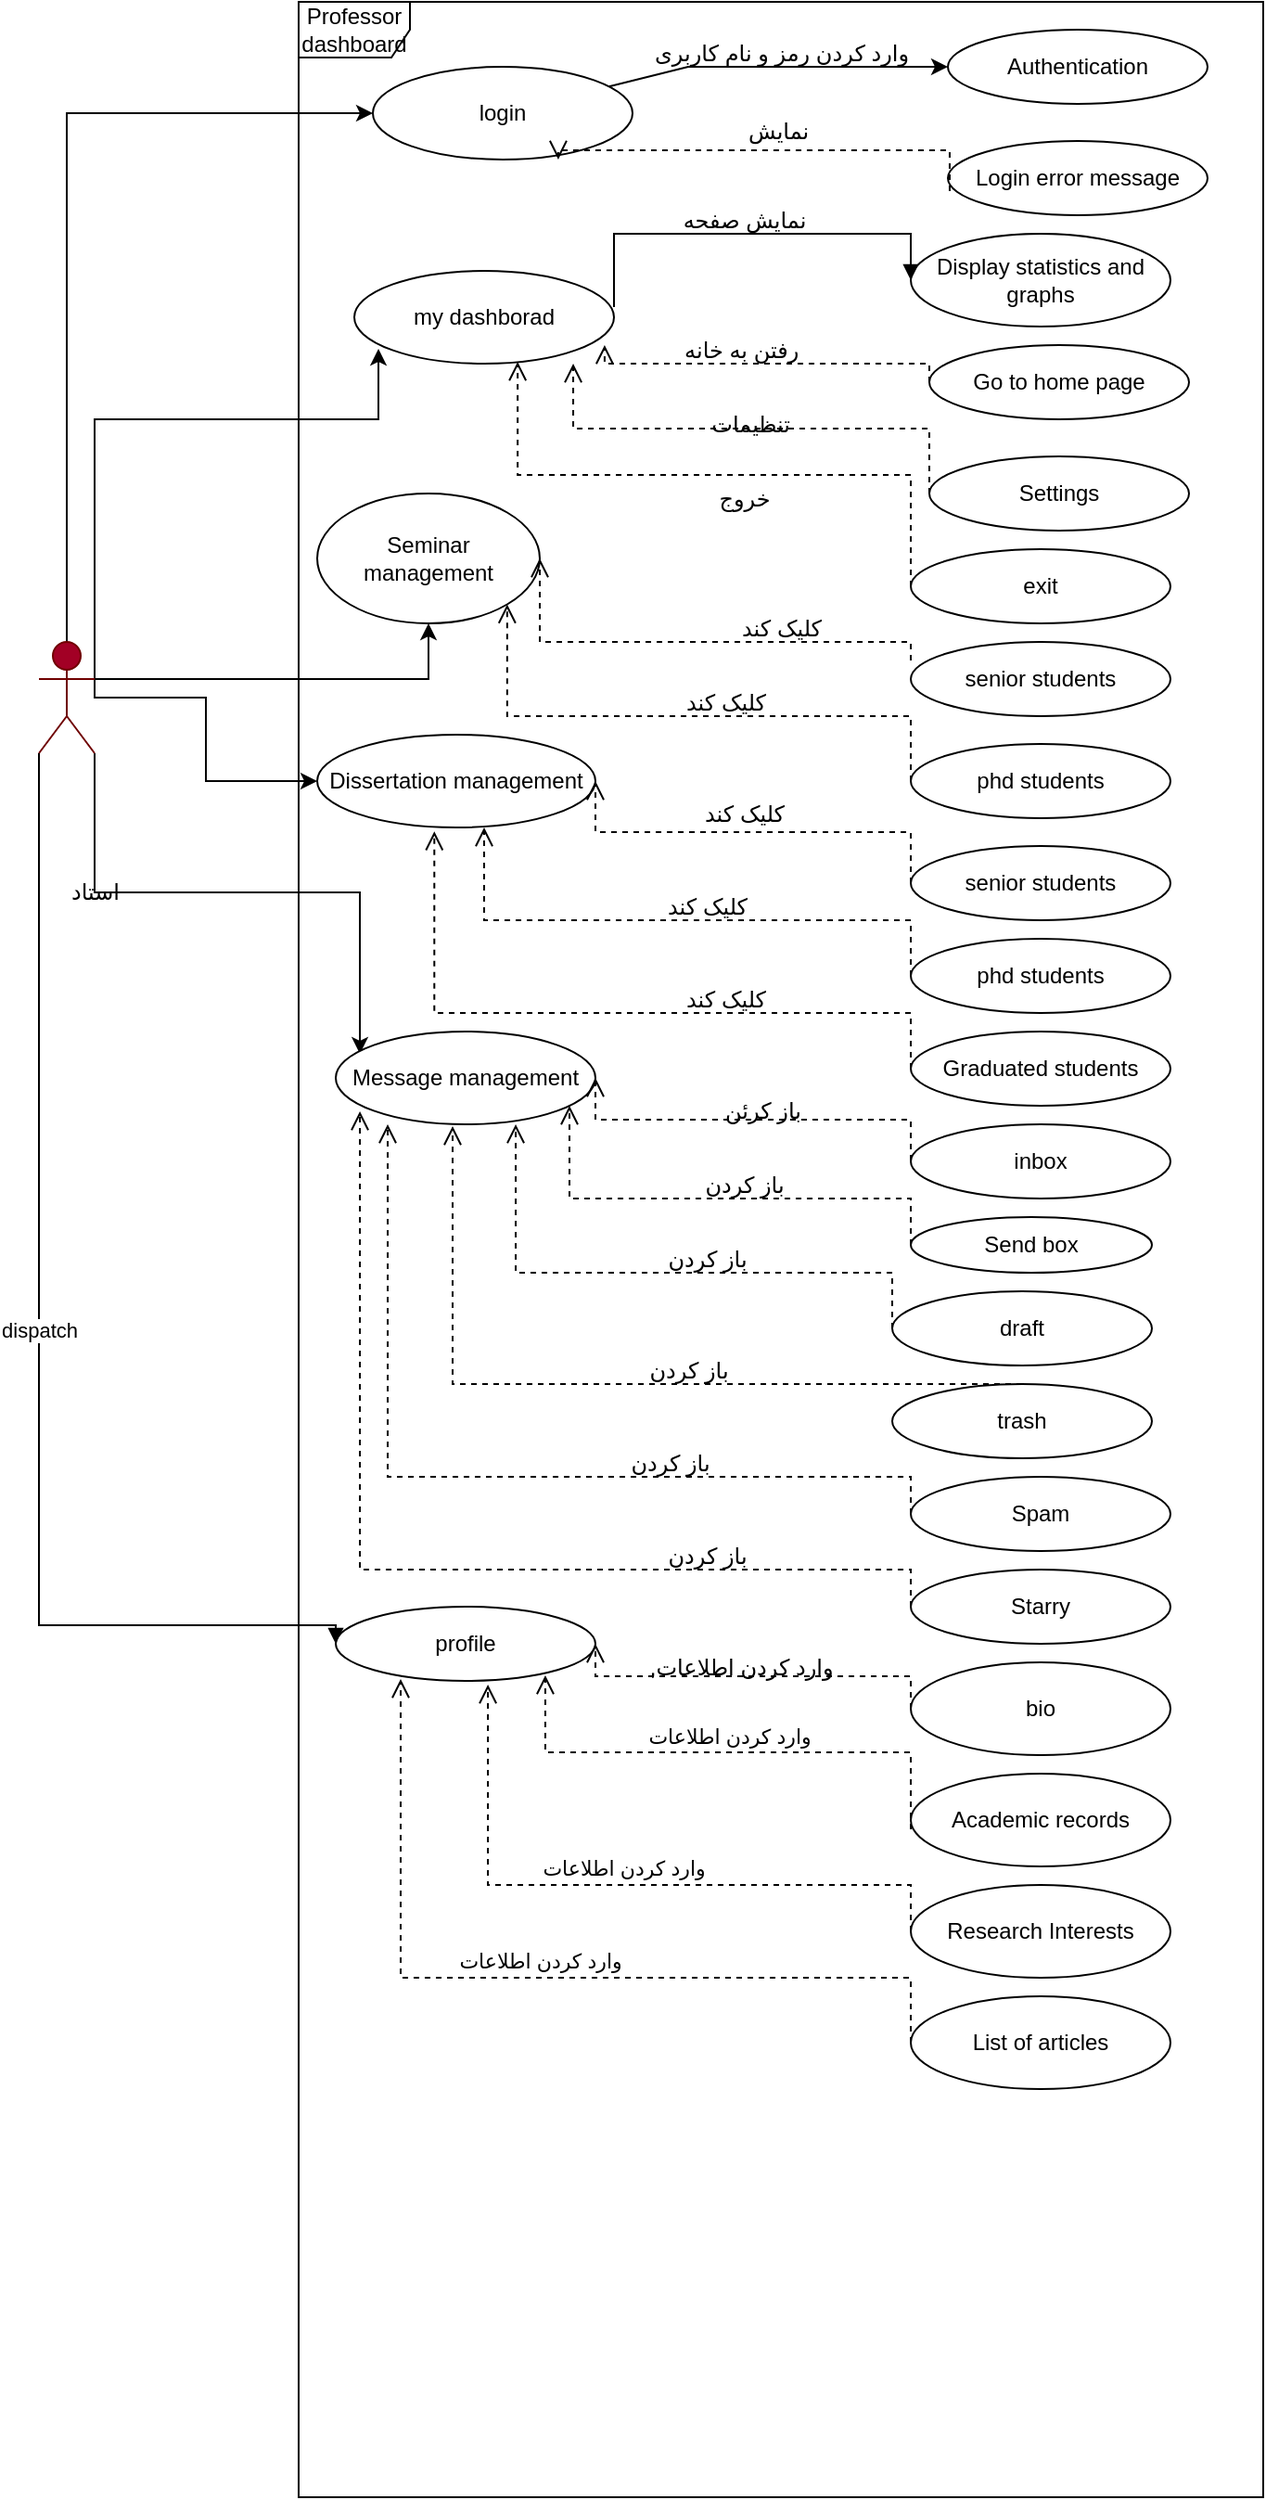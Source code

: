 <mxfile version="21.3.2" type="device">
  <diagram name="Page-1" id="UIRnUDCZDMQKXz7Z4AYx">
    <mxGraphModel dx="2284" dy="764" grid="1" gridSize="10" guides="1" tooltips="1" connect="1" arrows="1" fold="1" page="1" pageScale="1" pageWidth="850" pageHeight="1400" math="0" shadow="0">
      <root>
        <mxCell id="0" />
        <mxCell id="1" parent="0" />
        <mxCell id="VdzbKDm0IBD-AHOiRtZ1-39" style="edgeStyle=orthogonalEdgeStyle;rounded=0;orthogonalLoop=1;jettySize=auto;html=1;entryX=0.093;entryY=0.84;entryDx=0;entryDy=0;entryPerimeter=0;exitX=1;exitY=0.333;exitDx=0;exitDy=0;exitPerimeter=0;" edge="1" parent="1" source="VdzbKDm0IBD-AHOiRtZ1-1" target="VdzbKDm0IBD-AHOiRtZ1-13">
          <mxGeometry relative="1" as="geometry">
            <Array as="points">
              <mxPoint x="40" y="240" />
              <mxPoint x="193" y="240" />
            </Array>
          </mxGeometry>
        </mxCell>
        <mxCell id="VdzbKDm0IBD-AHOiRtZ1-41" style="edgeStyle=orthogonalEdgeStyle;rounded=0;orthogonalLoop=1;jettySize=auto;html=1;exitX=0.5;exitY=0;exitDx=0;exitDy=0;exitPerimeter=0;entryX=0;entryY=0.5;entryDx=0;entryDy=0;" edge="1" parent="1" source="VdzbKDm0IBD-AHOiRtZ1-1" target="VdzbKDm0IBD-AHOiRtZ1-6">
          <mxGeometry relative="1" as="geometry" />
        </mxCell>
        <mxCell id="VdzbKDm0IBD-AHOiRtZ1-43" style="edgeStyle=orthogonalEdgeStyle;rounded=0;orthogonalLoop=1;jettySize=auto;html=1;exitX=1;exitY=0.333;exitDx=0;exitDy=0;exitPerimeter=0;" edge="1" parent="1" source="VdzbKDm0IBD-AHOiRtZ1-1" target="VdzbKDm0IBD-AHOiRtZ1-22">
          <mxGeometry relative="1" as="geometry" />
        </mxCell>
        <mxCell id="VdzbKDm0IBD-AHOiRtZ1-45" style="edgeStyle=orthogonalEdgeStyle;rounded=0;orthogonalLoop=1;jettySize=auto;html=1;exitX=1;exitY=0.333;exitDx=0;exitDy=0;exitPerimeter=0;entryX=0;entryY=0.5;entryDx=0;entryDy=0;" edge="1" parent="1" source="VdzbKDm0IBD-AHOiRtZ1-1" target="VdzbKDm0IBD-AHOiRtZ1-30">
          <mxGeometry relative="1" as="geometry">
            <Array as="points">
              <mxPoint x="40" y="390" />
              <mxPoint x="100" y="390" />
              <mxPoint x="100" y="435" />
            </Array>
          </mxGeometry>
        </mxCell>
        <mxCell id="VdzbKDm0IBD-AHOiRtZ1-55" style="edgeStyle=orthogonalEdgeStyle;rounded=0;orthogonalLoop=1;jettySize=auto;html=1;exitX=1;exitY=1;exitDx=0;exitDy=0;exitPerimeter=0;entryX=0.093;entryY=0.24;entryDx=0;entryDy=0;entryPerimeter=0;" edge="1" parent="1" source="VdzbKDm0IBD-AHOiRtZ1-1" target="VdzbKDm0IBD-AHOiRtZ1-47">
          <mxGeometry relative="1" as="geometry" />
        </mxCell>
        <mxCell id="VdzbKDm0IBD-AHOiRtZ1-1" value="Actor" style="shape=umlActor;verticalLabelPosition=bottom;verticalAlign=top;html=1;outlineConnect=0;fillColor=#a20025;strokeColor=#6F0000;fontColor=#ffffff;" vertex="1" parent="1">
          <mxGeometry x="10" y="360" width="30" height="60" as="geometry" />
        </mxCell>
        <mxCell id="VdzbKDm0IBD-AHOiRtZ1-5" value="Professor dashboard" style="shape=umlFrame;whiteSpace=wrap;html=1;pointerEvents=0;" vertex="1" parent="1">
          <mxGeometry x="150" y="15" width="520" height="1345" as="geometry" />
        </mxCell>
        <mxCell id="VdzbKDm0IBD-AHOiRtZ1-6" value="login" style="ellipse;whiteSpace=wrap;html=1;" vertex="1" parent="1">
          <mxGeometry x="190" y="50" width="140" height="50" as="geometry" />
        </mxCell>
        <mxCell id="VdzbKDm0IBD-AHOiRtZ1-7" value="Authentication" style="ellipse;whiteSpace=wrap;html=1;" vertex="1" parent="1">
          <mxGeometry x="500" y="30" width="140" height="40" as="geometry" />
        </mxCell>
        <mxCell id="VdzbKDm0IBD-AHOiRtZ1-9" value="Login error message" style="ellipse;whiteSpace=wrap;html=1;" vertex="1" parent="1">
          <mxGeometry x="500" y="90" width="140" height="40" as="geometry" />
        </mxCell>
        <mxCell id="VdzbKDm0IBD-AHOiRtZ1-10" value="" style="endArrow=classic;html=1;rounded=0;" edge="1" parent="1" source="VdzbKDm0IBD-AHOiRtZ1-6" target="VdzbKDm0IBD-AHOiRtZ1-7">
          <mxGeometry width="50" height="50" relative="1" as="geometry">
            <mxPoint x="400" y="380" as="sourcePoint" />
            <mxPoint x="450" y="330" as="targetPoint" />
            <Array as="points">
              <mxPoint x="360" y="50" />
            </Array>
          </mxGeometry>
        </mxCell>
        <mxCell id="VdzbKDm0IBD-AHOiRtZ1-11" value="" style="html=1;verticalAlign=bottom;endArrow=open;dashed=1;endSize=8;edgeStyle=elbowEdgeStyle;elbow=vertical;curved=0;rounded=0;entryX=0.714;entryY=1;entryDx=0;entryDy=0;entryPerimeter=0;exitX=0.007;exitY=0.675;exitDx=0;exitDy=0;exitPerimeter=0;" edge="1" parent="1" source="VdzbKDm0IBD-AHOiRtZ1-9" target="VdzbKDm0IBD-AHOiRtZ1-6">
          <mxGeometry relative="1" as="geometry">
            <mxPoint x="395" y="100" as="sourcePoint" />
            <mxPoint x="315" y="100" as="targetPoint" />
            <Array as="points">
              <mxPoint x="360" y="95" />
            </Array>
          </mxGeometry>
        </mxCell>
        <mxCell id="VdzbKDm0IBD-AHOiRtZ1-13" value="my dashborad" style="ellipse;whiteSpace=wrap;html=1;" vertex="1" parent="1">
          <mxGeometry x="180" y="160" width="140" height="50" as="geometry" />
        </mxCell>
        <mxCell id="VdzbKDm0IBD-AHOiRtZ1-14" value="Display statistics and graphs" style="ellipse;whiteSpace=wrap;html=1;" vertex="1" parent="1">
          <mxGeometry x="480" y="140" width="140" height="50" as="geometry" />
        </mxCell>
        <mxCell id="VdzbKDm0IBD-AHOiRtZ1-15" value="" style="html=1;verticalAlign=bottom;endArrow=block;edgeStyle=elbowEdgeStyle;elbow=vertical;curved=0;rounded=0;entryX=0;entryY=0.5;entryDx=0;entryDy=0;" edge="1" parent="1" target="VdzbKDm0IBD-AHOiRtZ1-14">
          <mxGeometry width="80" relative="1" as="geometry">
            <mxPoint x="320" y="179.5" as="sourcePoint" />
            <mxPoint x="400" y="179.5" as="targetPoint" />
            <Array as="points">
              <mxPoint x="360" y="140" />
            </Array>
          </mxGeometry>
        </mxCell>
        <mxCell id="VdzbKDm0IBD-AHOiRtZ1-16" value="Go to home page" style="ellipse;whiteSpace=wrap;html=1;" vertex="1" parent="1">
          <mxGeometry x="490" y="200" width="140" height="40" as="geometry" />
        </mxCell>
        <mxCell id="VdzbKDm0IBD-AHOiRtZ1-17" value="Settings" style="ellipse;whiteSpace=wrap;html=1;" vertex="1" parent="1">
          <mxGeometry x="490" y="260" width="140" height="40" as="geometry" />
        </mxCell>
        <mxCell id="VdzbKDm0IBD-AHOiRtZ1-18" value="exit" style="ellipse;whiteSpace=wrap;html=1;" vertex="1" parent="1">
          <mxGeometry x="480" y="310" width="140" height="40" as="geometry" />
        </mxCell>
        <mxCell id="VdzbKDm0IBD-AHOiRtZ1-19" value="" style="html=1;verticalAlign=bottom;endArrow=open;dashed=1;endSize=8;edgeStyle=elbowEdgeStyle;elbow=vertical;curved=0;rounded=0;entryX=0.629;entryY=0.98;entryDx=0;entryDy=0;entryPerimeter=0;exitX=0;exitY=0.5;exitDx=0;exitDy=0;" edge="1" parent="1" source="VdzbKDm0IBD-AHOiRtZ1-18" target="VdzbKDm0IBD-AHOiRtZ1-13">
          <mxGeometry x="0.021" y="30" relative="1" as="geometry">
            <mxPoint x="380" y="329.5" as="sourcePoint" />
            <mxPoint x="300" y="329.5" as="targetPoint" />
            <Array as="points">
              <mxPoint x="280" y="270" />
            </Array>
            <mxPoint as="offset" />
          </mxGeometry>
        </mxCell>
        <mxCell id="VdzbKDm0IBD-AHOiRtZ1-20" value="" style="html=1;verticalAlign=bottom;endArrow=open;dashed=1;endSize=8;edgeStyle=elbowEdgeStyle;elbow=vertical;curved=0;rounded=0;entryX=0.843;entryY=1;entryDx=0;entryDy=0;entryPerimeter=0;exitX=0;exitY=0.5;exitDx=0;exitDy=0;" edge="1" parent="1" source="VdzbKDm0IBD-AHOiRtZ1-17" target="VdzbKDm0IBD-AHOiRtZ1-13">
          <mxGeometry x="0.031" y="65" relative="1" as="geometry">
            <mxPoint x="390" y="279.5" as="sourcePoint" />
            <mxPoint x="310" y="279.5" as="targetPoint" />
            <mxPoint as="offset" />
          </mxGeometry>
        </mxCell>
        <mxCell id="VdzbKDm0IBD-AHOiRtZ1-21" value="" style="html=1;verticalAlign=bottom;endArrow=open;dashed=1;endSize=8;edgeStyle=elbowEdgeStyle;elbow=vertical;curved=0;rounded=0;entryX=0.964;entryY=0.8;entryDx=0;entryDy=0;entryPerimeter=0;exitX=0;exitY=0.5;exitDx=0;exitDy=0;movable=1;resizable=1;rotatable=1;deletable=1;editable=1;locked=0;connectable=1;" edge="1" parent="1" source="VdzbKDm0IBD-AHOiRtZ1-16" target="VdzbKDm0IBD-AHOiRtZ1-13">
          <mxGeometry x="0.128" y="80" relative="1" as="geometry">
            <mxPoint x="395" y="229.5" as="sourcePoint" />
            <mxPoint x="315" y="229.5" as="targetPoint" />
            <mxPoint as="offset" />
          </mxGeometry>
        </mxCell>
        <mxCell id="VdzbKDm0IBD-AHOiRtZ1-22" value="Seminar management" style="ellipse;whiteSpace=wrap;html=1;" vertex="1" parent="1">
          <mxGeometry x="160" y="280" width="120" height="70" as="geometry" />
        </mxCell>
        <mxCell id="VdzbKDm0IBD-AHOiRtZ1-23" value="senior students" style="ellipse;whiteSpace=wrap;html=1;" vertex="1" parent="1">
          <mxGeometry x="480" y="360" width="140" height="40" as="geometry" />
        </mxCell>
        <mxCell id="VdzbKDm0IBD-AHOiRtZ1-24" value="" style="html=1;verticalAlign=bottom;endArrow=open;dashed=1;endSize=8;edgeStyle=elbowEdgeStyle;elbow=vertical;curved=0;rounded=0;exitX=0;exitY=0.25;exitDx=0;exitDy=0;exitPerimeter=0;entryX=1;entryY=0.5;entryDx=0;entryDy=0;" edge="1" parent="1" source="VdzbKDm0IBD-AHOiRtZ1-23" target="VdzbKDm0IBD-AHOiRtZ1-22">
          <mxGeometry x="0.02" y="-50" relative="1" as="geometry">
            <mxPoint x="370" y="329.5" as="sourcePoint" />
            <mxPoint x="290" y="329.5" as="targetPoint" />
            <Array as="points">
              <mxPoint x="410" y="360" />
              <mxPoint x="390" y="340" />
            </Array>
            <mxPoint as="offset" />
          </mxGeometry>
        </mxCell>
        <mxCell id="VdzbKDm0IBD-AHOiRtZ1-25" value="phd students" style="ellipse;whiteSpace=wrap;html=1;" vertex="1" parent="1">
          <mxGeometry x="480" y="415" width="140" height="40" as="geometry" />
        </mxCell>
        <mxCell id="VdzbKDm0IBD-AHOiRtZ1-28" value="" style="html=1;verticalAlign=bottom;endArrow=open;dashed=1;endSize=8;edgeStyle=elbowEdgeStyle;elbow=vertical;curved=0;rounded=0;entryX=1;entryY=1;entryDx=0;entryDy=0;exitX=0;exitY=0.5;exitDx=0;exitDy=0;" edge="1" parent="1" source="VdzbKDm0IBD-AHOiRtZ1-25" target="VdzbKDm0IBD-AHOiRtZ1-22">
          <mxGeometry x="-0.009" y="-30" relative="1" as="geometry">
            <mxPoint x="390" y="420" as="sourcePoint" />
            <mxPoint x="310" y="420" as="targetPoint" />
            <Array as="points">
              <mxPoint x="330" y="400" />
              <mxPoint x="300" y="360" />
              <mxPoint x="350" y="400" />
            </Array>
            <mxPoint as="offset" />
          </mxGeometry>
        </mxCell>
        <mxCell id="VdzbKDm0IBD-AHOiRtZ1-30" value="Dissertation management" style="ellipse;whiteSpace=wrap;html=1;" vertex="1" parent="1">
          <mxGeometry x="160" y="410" width="150" height="50" as="geometry" />
        </mxCell>
        <mxCell id="VdzbKDm0IBD-AHOiRtZ1-31" value="phd students" style="ellipse;whiteSpace=wrap;html=1;" vertex="1" parent="1">
          <mxGeometry x="480" y="520" width="140" height="40" as="geometry" />
        </mxCell>
        <mxCell id="VdzbKDm0IBD-AHOiRtZ1-32" value="senior students" style="ellipse;whiteSpace=wrap;html=1;" vertex="1" parent="1">
          <mxGeometry x="480" y="470" width="140" height="40" as="geometry" />
        </mxCell>
        <mxCell id="VdzbKDm0IBD-AHOiRtZ1-33" value="Graduated students" style="ellipse;whiteSpace=wrap;html=1;" vertex="1" parent="1">
          <mxGeometry x="480" y="570" width="140" height="40" as="geometry" />
        </mxCell>
        <mxCell id="VdzbKDm0IBD-AHOiRtZ1-34" value="" style="html=1;verticalAlign=bottom;endArrow=open;dashed=1;endSize=8;edgeStyle=elbowEdgeStyle;elbow=vertical;curved=0;rounded=0;entryX=1;entryY=0.5;entryDx=0;entryDy=0;exitX=0;exitY=0.5;exitDx=0;exitDy=0;" edge="1" parent="1" source="VdzbKDm0IBD-AHOiRtZ1-32" target="VdzbKDm0IBD-AHOiRtZ1-30">
          <mxGeometry relative="1" as="geometry">
            <mxPoint x="395" y="479.5" as="sourcePoint" />
            <mxPoint x="315" y="479.5" as="targetPoint" />
          </mxGeometry>
        </mxCell>
        <mxCell id="VdzbKDm0IBD-AHOiRtZ1-35" value="" style="html=1;verticalAlign=bottom;endArrow=open;dashed=1;endSize=8;edgeStyle=elbowEdgeStyle;elbow=vertical;curved=0;rounded=0;entryX=0.421;entryY=1.043;entryDx=0;entryDy=0;entryPerimeter=0;exitX=0;exitY=0.5;exitDx=0;exitDy=0;" edge="1" parent="1" source="VdzbKDm0IBD-AHOiRtZ1-33" target="VdzbKDm0IBD-AHOiRtZ1-30">
          <mxGeometry relative="1" as="geometry">
            <mxPoint x="410" y="570" as="sourcePoint" />
            <mxPoint x="330" y="570" as="targetPoint" />
            <Array as="points">
              <mxPoint x="380" y="560" />
              <mxPoint x="210" y="550" />
              <mxPoint x="400" y="550" />
            </Array>
          </mxGeometry>
        </mxCell>
        <mxCell id="VdzbKDm0IBD-AHOiRtZ1-36" value="" style="html=1;verticalAlign=bottom;endArrow=open;dashed=1;endSize=8;edgeStyle=elbowEdgeStyle;elbow=vertical;curved=0;rounded=0;exitX=0;exitY=0.5;exitDx=0;exitDy=0;entryX=0.6;entryY=1;entryDx=0;entryDy=0;entryPerimeter=0;" edge="1" parent="1" source="VdzbKDm0IBD-AHOiRtZ1-31" target="VdzbKDm0IBD-AHOiRtZ1-30">
          <mxGeometry x="-0.032" y="-10" relative="1" as="geometry">
            <mxPoint x="330" y="470" as="sourcePoint" />
            <mxPoint x="250" y="470" as="targetPoint" />
            <Array as="points">
              <mxPoint x="370" y="510" />
            </Array>
            <mxPoint as="offset" />
          </mxGeometry>
        </mxCell>
        <mxCell id="VdzbKDm0IBD-AHOiRtZ1-47" value="Message management" style="ellipse;whiteSpace=wrap;html=1;" vertex="1" parent="1">
          <mxGeometry x="170" y="570" width="140" height="50" as="geometry" />
        </mxCell>
        <mxCell id="VdzbKDm0IBD-AHOiRtZ1-48" value="trash" style="ellipse;whiteSpace=wrap;html=1;" vertex="1" parent="1">
          <mxGeometry x="470" y="760" width="140" height="40" as="geometry" />
        </mxCell>
        <mxCell id="VdzbKDm0IBD-AHOiRtZ1-49" value="Spam" style="ellipse;whiteSpace=wrap;html=1;" vertex="1" parent="1">
          <mxGeometry x="480" y="810" width="140" height="40" as="geometry" />
        </mxCell>
        <mxCell id="VdzbKDm0IBD-AHOiRtZ1-50" value="draft" style="ellipse;whiteSpace=wrap;html=1;" vertex="1" parent="1">
          <mxGeometry x="470" y="710" width="140" height="40" as="geometry" />
        </mxCell>
        <mxCell id="VdzbKDm0IBD-AHOiRtZ1-51" value="Send box" style="ellipse;whiteSpace=wrap;html=1;" vertex="1" parent="1">
          <mxGeometry x="480" y="670" width="130" height="30" as="geometry" />
        </mxCell>
        <mxCell id="VdzbKDm0IBD-AHOiRtZ1-52" value="inbox" style="ellipse;whiteSpace=wrap;html=1;" vertex="1" parent="1">
          <mxGeometry x="480" y="620" width="140" height="40" as="geometry" />
        </mxCell>
        <mxCell id="VdzbKDm0IBD-AHOiRtZ1-53" value="Starry" style="ellipse;whiteSpace=wrap;html=1;" vertex="1" parent="1">
          <mxGeometry x="480" y="860" width="140" height="40" as="geometry" />
        </mxCell>
        <mxCell id="VdzbKDm0IBD-AHOiRtZ1-58" value="" style="html=1;verticalAlign=bottom;endArrow=open;dashed=1;endSize=8;edgeStyle=elbowEdgeStyle;elbow=vertical;curved=0;rounded=0;entryX=0.9;entryY=0.8;entryDx=0;entryDy=0;entryPerimeter=0;exitX=0;exitY=0.5;exitDx=0;exitDy=0;" edge="1" parent="1" source="VdzbKDm0IBD-AHOiRtZ1-51" target="VdzbKDm0IBD-AHOiRtZ1-47">
          <mxGeometry relative="1" as="geometry">
            <mxPoint x="400" y="670" as="sourcePoint" />
            <mxPoint x="320" y="670" as="targetPoint" />
            <Array as="points">
              <mxPoint x="450" y="660" />
              <mxPoint x="350" y="650" />
            </Array>
          </mxGeometry>
        </mxCell>
        <mxCell id="VdzbKDm0IBD-AHOiRtZ1-59" value="" style="html=1;verticalAlign=bottom;endArrow=open;dashed=1;endSize=8;edgeStyle=elbowEdgeStyle;elbow=vertical;curved=0;rounded=0;entryX=0.693;entryY=1;entryDx=0;entryDy=0;entryPerimeter=0;exitX=0;exitY=0.5;exitDx=0;exitDy=0;" edge="1" parent="1" source="VdzbKDm0IBD-AHOiRtZ1-50" target="VdzbKDm0IBD-AHOiRtZ1-47">
          <mxGeometry x="0.022" y="-30" relative="1" as="geometry">
            <mxPoint x="390" y="719.5" as="sourcePoint" />
            <mxPoint x="310" y="719.5" as="targetPoint" />
            <Array as="points">
              <mxPoint x="330" y="700" />
            </Array>
            <mxPoint as="offset" />
          </mxGeometry>
        </mxCell>
        <mxCell id="VdzbKDm0IBD-AHOiRtZ1-60" value="" style="html=1;verticalAlign=bottom;endArrow=open;dashed=1;endSize=8;edgeStyle=elbowEdgeStyle;elbow=vertical;curved=0;rounded=0;entryX=0.45;entryY=1.02;entryDx=0;entryDy=0;entryPerimeter=0;" edge="1" parent="1" source="VdzbKDm0IBD-AHOiRtZ1-48" target="VdzbKDm0IBD-AHOiRtZ1-47">
          <mxGeometry x="-0.013" y="-30" relative="1" as="geometry">
            <mxPoint x="395" y="760" as="sourcePoint" />
            <mxPoint x="315" y="780" as="targetPoint" />
            <Array as="points">
              <mxPoint x="250" y="760" />
              <mxPoint x="300" y="770" />
            </Array>
            <mxPoint as="offset" />
          </mxGeometry>
        </mxCell>
        <mxCell id="VdzbKDm0IBD-AHOiRtZ1-61" value="" style="html=1;verticalAlign=bottom;endArrow=open;dashed=1;endSize=8;edgeStyle=elbowEdgeStyle;elbow=vertical;curved=0;rounded=0;entryX=0.2;entryY=1;entryDx=0;entryDy=0;entryPerimeter=0;exitX=0;exitY=0.5;exitDx=0;exitDy=0;" edge="1" parent="1" source="VdzbKDm0IBD-AHOiRtZ1-49" target="VdzbKDm0IBD-AHOiRtZ1-47">
          <mxGeometry x="-0.106" y="-20" relative="1" as="geometry">
            <mxPoint x="390" y="819.5" as="sourcePoint" />
            <mxPoint x="310" y="819.5" as="targetPoint" />
            <Array as="points">
              <mxPoint x="270" y="810" />
              <mxPoint x="290" y="820" />
            </Array>
            <mxPoint as="offset" />
          </mxGeometry>
        </mxCell>
        <mxCell id="VdzbKDm0IBD-AHOiRtZ1-63" value="" style="html=1;verticalAlign=bottom;endArrow=open;dashed=1;endSize=8;edgeStyle=elbowEdgeStyle;elbow=vertical;curved=0;rounded=0;entryX=0.093;entryY=0.86;entryDx=0;entryDy=0;entryPerimeter=0;exitX=0;exitY=0.5;exitDx=0;exitDy=0;" edge="1" parent="1" source="VdzbKDm0IBD-AHOiRtZ1-53" target="VdzbKDm0IBD-AHOiRtZ1-47">
          <mxGeometry x="-0.113" y="-20" relative="1" as="geometry">
            <mxPoint x="400" y="860" as="sourcePoint" />
            <mxPoint x="320" y="880" as="targetPoint" />
            <Array as="points">
              <mxPoint x="270" y="860" />
              <mxPoint x="380" y="880" />
              <mxPoint x="280" y="870" />
            </Array>
            <mxPoint as="offset" />
          </mxGeometry>
        </mxCell>
        <mxCell id="VdzbKDm0IBD-AHOiRtZ1-64" value="" style="html=1;verticalAlign=bottom;endArrow=open;dashed=1;endSize=8;edgeStyle=elbowEdgeStyle;elbow=vertical;curved=0;rounded=0;entryX=1;entryY=0.5;entryDx=0;entryDy=0;" edge="1" parent="1" target="VdzbKDm0IBD-AHOiRtZ1-47">
          <mxGeometry relative="1" as="geometry">
            <mxPoint x="480" y="639.5" as="sourcePoint" />
            <mxPoint x="400" y="639.5" as="targetPoint" />
          </mxGeometry>
        </mxCell>
        <mxCell id="VdzbKDm0IBD-AHOiRtZ1-69" value="نمایش&amp;nbsp;" style="text;html=1;align=center;verticalAlign=middle;resizable=0;points=[];autosize=1;strokeColor=none;fillColor=none;" vertex="1" parent="1">
          <mxGeometry x="385" y="70" width="50" height="30" as="geometry" />
        </mxCell>
        <mxCell id="VdzbKDm0IBD-AHOiRtZ1-70" value="وارد کردن رمز و نام کاربری" style="text;html=1;align=center;verticalAlign=middle;resizable=0;points=[];autosize=1;strokeColor=none;fillColor=none;" vertex="1" parent="1">
          <mxGeometry x="340" y="28" width="140" height="30" as="geometry" />
        </mxCell>
        <mxCell id="VdzbKDm0IBD-AHOiRtZ1-71" value="نمایش صفحه" style="text;html=1;align=center;verticalAlign=middle;resizable=0;points=[];autosize=1;strokeColor=none;fillColor=none;" vertex="1" parent="1">
          <mxGeometry x="355" y="118" width="70" height="30" as="geometry" />
        </mxCell>
        <mxCell id="VdzbKDm0IBD-AHOiRtZ1-72" value="رفتن به خانه&amp;nbsp;" style="text;html=1;align=center;verticalAlign=middle;resizable=0;points=[];autosize=1;strokeColor=none;fillColor=none;" vertex="1" parent="1">
          <mxGeometry x="350" y="188" width="80" height="30" as="geometry" />
        </mxCell>
        <mxCell id="VdzbKDm0IBD-AHOiRtZ1-73" value="تنظیمات&amp;nbsp;" style="text;html=1;align=center;verticalAlign=middle;resizable=0;points=[];autosize=1;strokeColor=none;fillColor=none;" vertex="1" parent="1">
          <mxGeometry x="365" y="228" width="60" height="30" as="geometry" />
        </mxCell>
        <mxCell id="VdzbKDm0IBD-AHOiRtZ1-74" value="خروج" style="text;html=1;align=center;verticalAlign=middle;resizable=0;points=[];autosize=1;strokeColor=none;fillColor=none;" vertex="1" parent="1">
          <mxGeometry x="365" y="268" width="50" height="30" as="geometry" />
        </mxCell>
        <mxCell id="VdzbKDm0IBD-AHOiRtZ1-75" value="کلیک کند" style="text;html=1;align=center;verticalAlign=middle;resizable=0;points=[];autosize=1;strokeColor=none;fillColor=none;" vertex="1" parent="1">
          <mxGeometry x="380" y="338" width="60" height="30" as="geometry" />
        </mxCell>
        <mxCell id="VdzbKDm0IBD-AHOiRtZ1-77" value="کلیک کند" style="text;html=1;align=center;verticalAlign=middle;resizable=0;points=[];autosize=1;strokeColor=none;fillColor=none;" vertex="1" parent="1">
          <mxGeometry x="350" y="378" width="60" height="30" as="geometry" />
        </mxCell>
        <mxCell id="VdzbKDm0IBD-AHOiRtZ1-78" value="کلیک کند" style="text;html=1;align=center;verticalAlign=middle;resizable=0;points=[];autosize=1;strokeColor=none;fillColor=none;" vertex="1" parent="1">
          <mxGeometry x="360" y="438" width="60" height="30" as="geometry" />
        </mxCell>
        <mxCell id="VdzbKDm0IBD-AHOiRtZ1-79" value="کلیک کند" style="text;html=1;align=center;verticalAlign=middle;resizable=0;points=[];autosize=1;strokeColor=none;fillColor=none;" vertex="1" parent="1">
          <mxGeometry x="340" y="488" width="60" height="30" as="geometry" />
        </mxCell>
        <mxCell id="VdzbKDm0IBD-AHOiRtZ1-80" value="کلیک کند" style="text;html=1;align=center;verticalAlign=middle;resizable=0;points=[];autosize=1;strokeColor=none;fillColor=none;" vertex="1" parent="1">
          <mxGeometry x="350" y="538" width="60" height="30" as="geometry" />
        </mxCell>
        <mxCell id="VdzbKDm0IBD-AHOiRtZ1-81" value="باز کرئن" style="text;html=1;align=center;verticalAlign=middle;resizable=0;points=[];autosize=1;strokeColor=none;fillColor=none;" vertex="1" parent="1">
          <mxGeometry x="370" y="598" width="60" height="30" as="geometry" />
        </mxCell>
        <mxCell id="VdzbKDm0IBD-AHOiRtZ1-82" value="باز کردن" style="text;html=1;align=center;verticalAlign=middle;resizable=0;points=[];autosize=1;strokeColor=none;fillColor=none;" vertex="1" parent="1">
          <mxGeometry x="360" y="638" width="60" height="30" as="geometry" />
        </mxCell>
        <mxCell id="VdzbKDm0IBD-AHOiRtZ1-83" value="باز کردن" style="text;html=1;align=center;verticalAlign=middle;resizable=0;points=[];autosize=1;strokeColor=none;fillColor=none;" vertex="1" parent="1">
          <mxGeometry x="340" y="678" width="60" height="30" as="geometry" />
        </mxCell>
        <mxCell id="VdzbKDm0IBD-AHOiRtZ1-84" value="باز کردن" style="text;html=1;align=center;verticalAlign=middle;resizable=0;points=[];autosize=1;strokeColor=none;fillColor=none;" vertex="1" parent="1">
          <mxGeometry x="330" y="738" width="60" height="30" as="geometry" />
        </mxCell>
        <mxCell id="VdzbKDm0IBD-AHOiRtZ1-85" value="باز کردن" style="text;html=1;align=center;verticalAlign=middle;resizable=0;points=[];autosize=1;strokeColor=none;fillColor=none;" vertex="1" parent="1">
          <mxGeometry x="320" y="788" width="60" height="30" as="geometry" />
        </mxCell>
        <mxCell id="VdzbKDm0IBD-AHOiRtZ1-86" value="باز کردن" style="text;html=1;align=center;verticalAlign=middle;resizable=0;points=[];autosize=1;strokeColor=none;fillColor=none;" vertex="1" parent="1">
          <mxGeometry x="340" y="838" width="60" height="30" as="geometry" />
        </mxCell>
        <mxCell id="VdzbKDm0IBD-AHOiRtZ1-89" value="استاد" style="text;html=1;align=center;verticalAlign=middle;resizable=0;points=[];autosize=1;strokeColor=none;fillColor=none;" vertex="1" parent="1">
          <mxGeometry x="20" y="480" width="40" height="30" as="geometry" />
        </mxCell>
        <mxCell id="VdzbKDm0IBD-AHOiRtZ1-90" value="profile" style="ellipse;whiteSpace=wrap;html=1;" vertex="1" parent="1">
          <mxGeometry x="170" y="880" width="140" height="40" as="geometry" />
        </mxCell>
        <mxCell id="VdzbKDm0IBD-AHOiRtZ1-91" value="Academic records" style="ellipse;whiteSpace=wrap;html=1;" vertex="1" parent="1">
          <mxGeometry x="480" y="970" width="140" height="50" as="geometry" />
        </mxCell>
        <mxCell id="VdzbKDm0IBD-AHOiRtZ1-92" value="List of articles" style="ellipse;whiteSpace=wrap;html=1;" vertex="1" parent="1">
          <mxGeometry x="480" y="1090" width="140" height="50" as="geometry" />
        </mxCell>
        <mxCell id="VdzbKDm0IBD-AHOiRtZ1-93" value="Research Interests" style="ellipse;whiteSpace=wrap;html=1;" vertex="1" parent="1">
          <mxGeometry x="480" y="1030" width="140" height="50" as="geometry" />
        </mxCell>
        <mxCell id="VdzbKDm0IBD-AHOiRtZ1-94" value="bio" style="ellipse;whiteSpace=wrap;html=1;" vertex="1" parent="1">
          <mxGeometry x="480" y="910" width="140" height="50" as="geometry" />
        </mxCell>
        <mxCell id="VdzbKDm0IBD-AHOiRtZ1-96" value="dispatch" style="html=1;verticalAlign=bottom;endArrow=block;edgeStyle=elbowEdgeStyle;elbow=vertical;curved=0;rounded=0;exitX=0;exitY=1;exitDx=0;exitDy=0;entryX=0;entryY=0.5;entryDx=0;entryDy=0;exitPerimeter=0;" edge="1" parent="1" source="VdzbKDm0IBD-AHOiRtZ1-1" target="VdzbKDm0IBD-AHOiRtZ1-90">
          <mxGeometry width="80" relative="1" as="geometry">
            <mxPoint x="380" y="830" as="sourcePoint" />
            <mxPoint x="460" y="830" as="targetPoint" />
            <Array as="points">
              <mxPoint x="100" y="890" />
              <mxPoint x="50" y="820" />
            </Array>
          </mxGeometry>
        </mxCell>
        <mxCell id="VdzbKDm0IBD-AHOiRtZ1-97" value="" style="html=1;verticalAlign=bottom;endArrow=open;dashed=1;endSize=8;edgeStyle=elbowEdgeStyle;elbow=vertical;curved=0;rounded=0;entryX=1;entryY=0.5;entryDx=0;entryDy=0;exitX=0;exitY=0.5;exitDx=0;exitDy=0;" edge="1" parent="1" source="VdzbKDm0IBD-AHOiRtZ1-94" target="VdzbKDm0IBD-AHOiRtZ1-90">
          <mxGeometry x="0.044" y="-18" relative="1" as="geometry">
            <mxPoint x="470" y="934.5" as="sourcePoint" />
            <mxPoint x="390" y="934.5" as="targetPoint" />
            <mxPoint as="offset" />
          </mxGeometry>
        </mxCell>
        <mxCell id="VdzbKDm0IBD-AHOiRtZ1-98" value="وارد کردن اطلاعات" style="html=1;verticalAlign=bottom;endArrow=open;dashed=1;endSize=8;edgeStyle=elbowEdgeStyle;elbow=vertical;curved=0;rounded=0;entryX=0.807;entryY=0.925;entryDx=0;entryDy=0;entryPerimeter=0;" edge="1" parent="1" target="VdzbKDm0IBD-AHOiRtZ1-90">
          <mxGeometry relative="1" as="geometry">
            <mxPoint x="480" y="1000" as="sourcePoint" />
            <mxPoint x="400" y="1000" as="targetPoint" />
          </mxGeometry>
        </mxCell>
        <mxCell id="VdzbKDm0IBD-AHOiRtZ1-99" value="وارد کردن اطلاعات" style="html=1;verticalAlign=bottom;endArrow=open;dashed=1;endSize=8;edgeStyle=elbowEdgeStyle;elbow=vertical;curved=0;rounded=0;exitX=0;exitY=0.5;exitDx=0;exitDy=0;entryX=0.586;entryY=1.05;entryDx=0;entryDy=0;entryPerimeter=0;" edge="1" parent="1" source="VdzbKDm0IBD-AHOiRtZ1-93" target="VdzbKDm0IBD-AHOiRtZ1-90">
          <mxGeometry x="-0.003" relative="1" as="geometry">
            <mxPoint x="460" y="1060" as="sourcePoint" />
            <mxPoint x="380" y="1060" as="targetPoint" />
            <Array as="points">
              <mxPoint x="350" y="1030" />
            </Array>
            <mxPoint as="offset" />
          </mxGeometry>
        </mxCell>
        <mxCell id="VdzbKDm0IBD-AHOiRtZ1-100" value="وارد کردن اطلاعات" style="html=1;verticalAlign=bottom;endArrow=open;dashed=1;endSize=8;edgeStyle=elbowEdgeStyle;elbow=vertical;curved=0;rounded=0;entryX=0.25;entryY=0.975;entryDx=0;entryDy=0;entryPerimeter=0;exitX=0;exitY=0.5;exitDx=0;exitDy=0;" edge="1" parent="1" source="VdzbKDm0IBD-AHOiRtZ1-92" target="VdzbKDm0IBD-AHOiRtZ1-90">
          <mxGeometry relative="1" as="geometry">
            <mxPoint x="470" y="1114.5" as="sourcePoint" />
            <mxPoint x="390" y="1114.5" as="targetPoint" />
            <Array as="points">
              <mxPoint x="340" y="1080" />
            </Array>
          </mxGeometry>
        </mxCell>
        <mxCell id="VdzbKDm0IBD-AHOiRtZ1-101" value=",وارد کردن اطلاعات&amp;nbsp;" style="text;html=1;align=center;verticalAlign=middle;resizable=0;points=[];autosize=1;strokeColor=none;fillColor=none;" vertex="1" parent="1">
          <mxGeometry x="335" y="898" width="110" height="30" as="geometry" />
        </mxCell>
      </root>
    </mxGraphModel>
  </diagram>
</mxfile>
